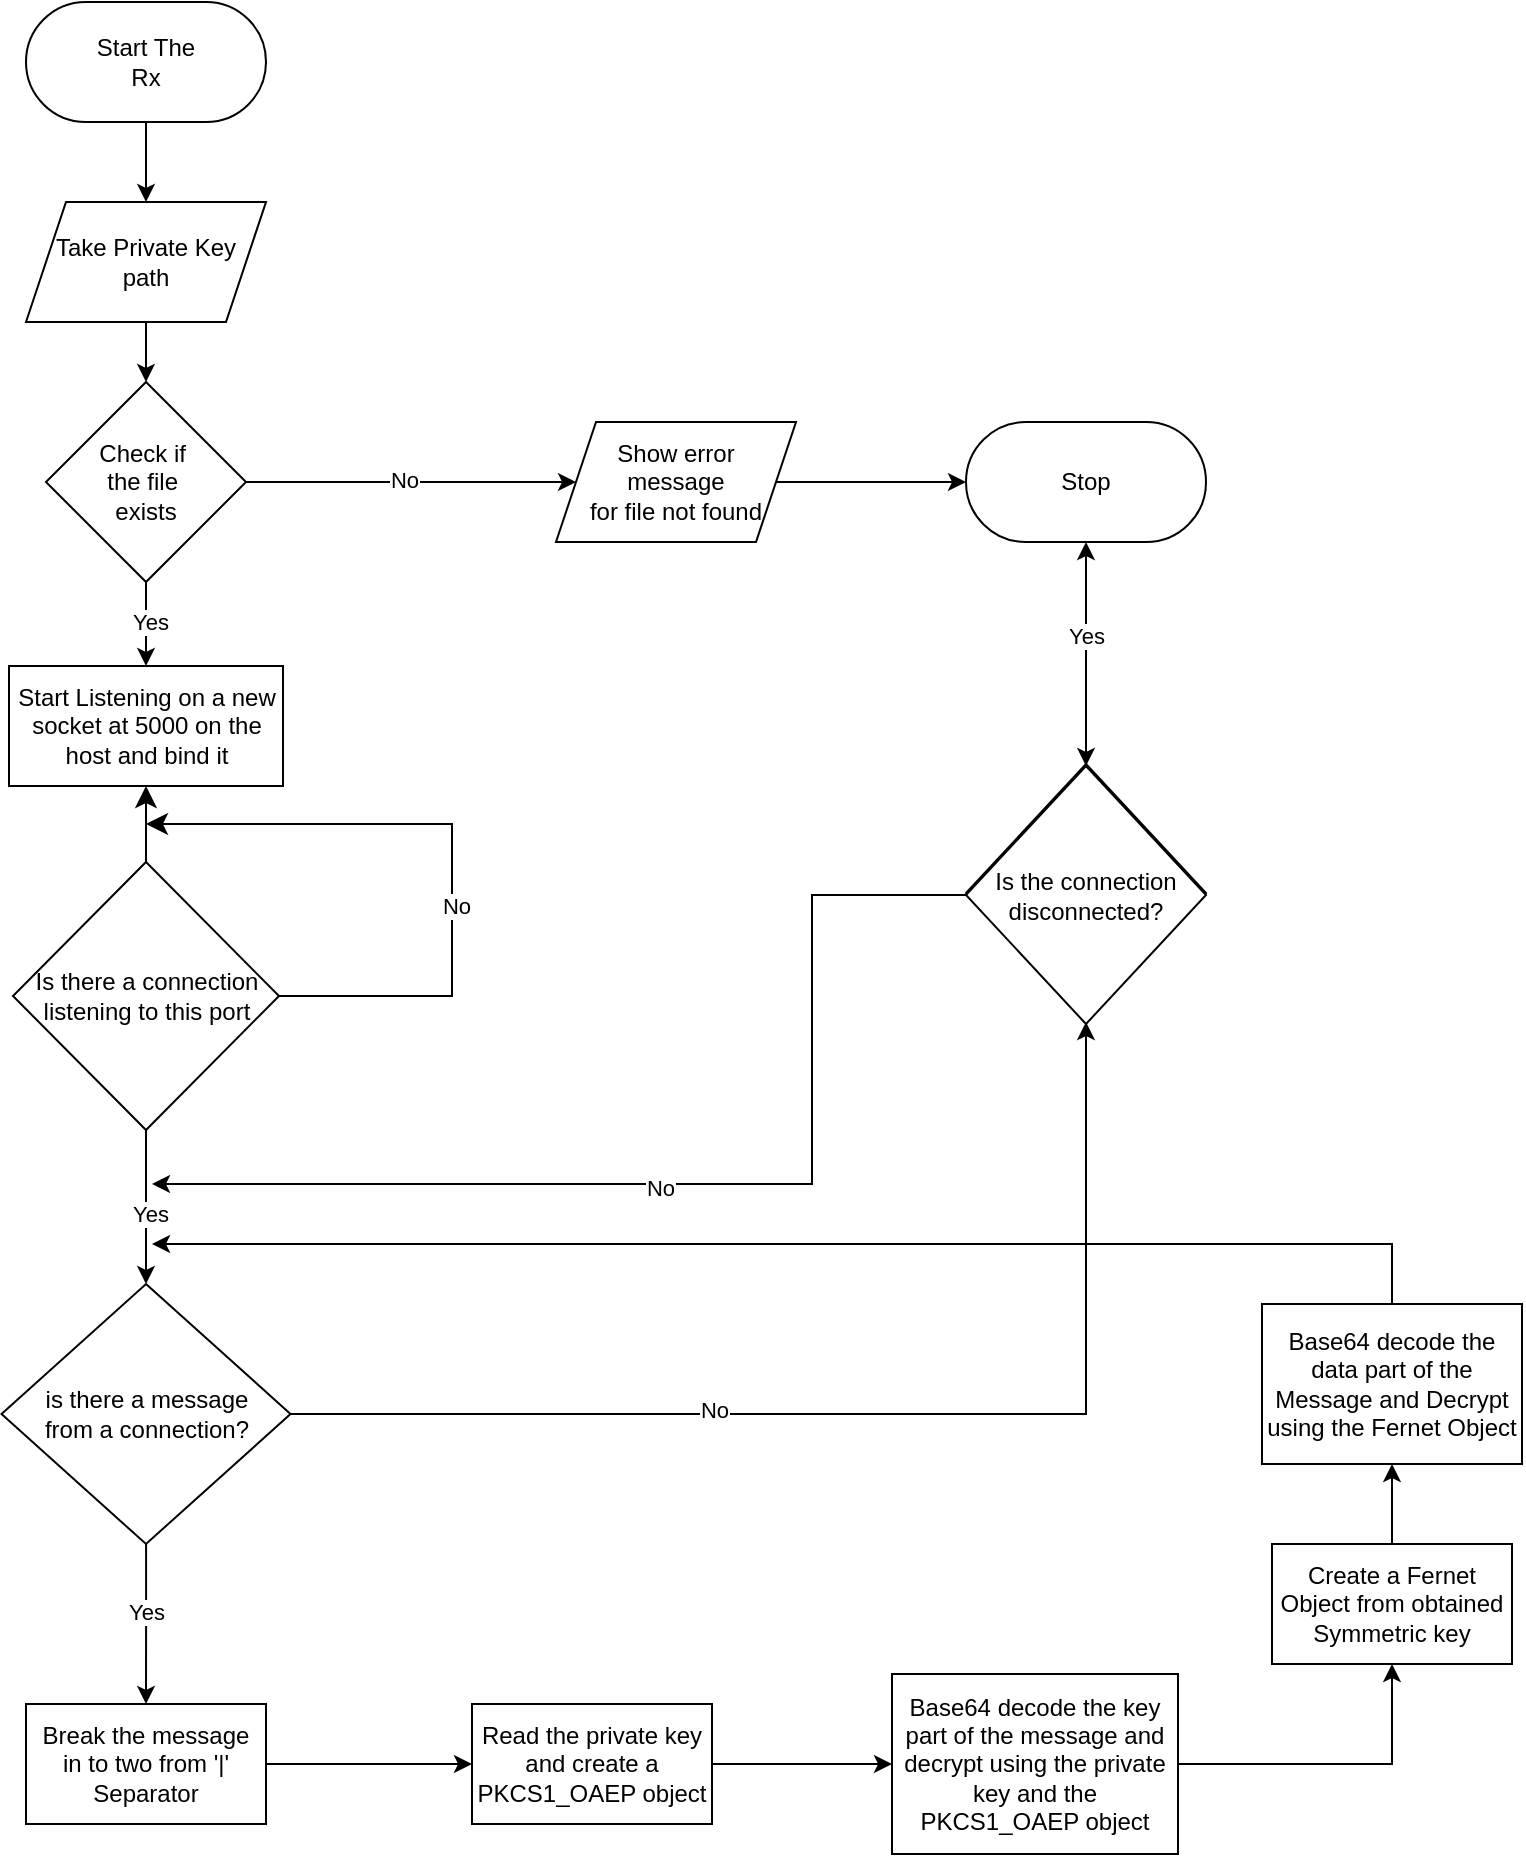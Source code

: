 <mxfile version="24.2.5" type="github">
  <diagram name="Page-1" id="AmtjGHkQkYa9CfD1JUIu">
    <mxGraphModel dx="1640" dy="1335" grid="1" gridSize="10" guides="1" tooltips="1" connect="1" arrows="1" fold="1" page="0" pageScale="1" pageWidth="850" pageHeight="1100" math="0" shadow="0">
      <root>
        <mxCell id="0" />
        <mxCell id="1" parent="0" />
        <mxCell id="hNDmYx2iGcgmjt5Hm5wT-1" style="edgeStyle=orthogonalEdgeStyle;rounded=0;orthogonalLoop=1;jettySize=auto;html=1;" edge="1" parent="1" source="hNDmYx2iGcgmjt5Hm5wT-2" target="hNDmYx2iGcgmjt5Hm5wT-4">
          <mxGeometry relative="1" as="geometry" />
        </mxCell>
        <mxCell id="hNDmYx2iGcgmjt5Hm5wT-2" value="Start The&lt;br&gt;Rx" style="rounded=1;whiteSpace=wrap;html=1;arcSize=50;" vertex="1" parent="1">
          <mxGeometry x="-393" y="-161" width="120" height="60" as="geometry" />
        </mxCell>
        <mxCell id="hNDmYx2iGcgmjt5Hm5wT-3" style="edgeStyle=orthogonalEdgeStyle;rounded=0;orthogonalLoop=1;jettySize=auto;html=1;entryX=0.5;entryY=0;entryDx=0;entryDy=0;" edge="1" parent="1" source="hNDmYx2iGcgmjt5Hm5wT-4" target="hNDmYx2iGcgmjt5Hm5wT-9">
          <mxGeometry relative="1" as="geometry" />
        </mxCell>
        <mxCell id="hNDmYx2iGcgmjt5Hm5wT-4" value="Take Private Key &lt;br&gt;path" style="shape=parallelogram;perimeter=parallelogramPerimeter;whiteSpace=wrap;html=1;fixedSize=1;" vertex="1" parent="1">
          <mxGeometry x="-393" y="-61" width="120" height="60" as="geometry" />
        </mxCell>
        <mxCell id="hNDmYx2iGcgmjt5Hm5wT-5" style="edgeStyle=orthogonalEdgeStyle;rounded=0;orthogonalLoop=1;jettySize=auto;html=1;" edge="1" parent="1" source="hNDmYx2iGcgmjt5Hm5wT-9" target="hNDmYx2iGcgmjt5Hm5wT-12">
          <mxGeometry relative="1" as="geometry">
            <mxPoint x="-133" y="79" as="targetPoint" />
          </mxGeometry>
        </mxCell>
        <mxCell id="hNDmYx2iGcgmjt5Hm5wT-6" value="No" style="edgeLabel;html=1;align=center;verticalAlign=middle;resizable=0;points=[];" vertex="1" connectable="0" parent="hNDmYx2iGcgmjt5Hm5wT-5">
          <mxGeometry x="-0.046" y="1" relative="1" as="geometry">
            <mxPoint as="offset" />
          </mxGeometry>
        </mxCell>
        <mxCell id="hNDmYx2iGcgmjt5Hm5wT-7" style="edgeStyle=orthogonalEdgeStyle;rounded=0;orthogonalLoop=1;jettySize=auto;html=1;" edge="1" parent="1" source="hNDmYx2iGcgmjt5Hm5wT-9" target="hNDmYx2iGcgmjt5Hm5wT-13">
          <mxGeometry relative="1" as="geometry" />
        </mxCell>
        <mxCell id="hNDmYx2iGcgmjt5Hm5wT-8" value="Yes" style="edgeLabel;html=1;align=center;verticalAlign=middle;resizable=0;points=[];" vertex="1" connectable="0" parent="hNDmYx2iGcgmjt5Hm5wT-7">
          <mxGeometry x="-0.05" y="2" relative="1" as="geometry">
            <mxPoint as="offset" />
          </mxGeometry>
        </mxCell>
        <mxCell id="hNDmYx2iGcgmjt5Hm5wT-9" value="&lt;div&gt;Check if&amp;nbsp;&lt;/div&gt;&lt;div&gt;the file&amp;nbsp;&lt;/div&gt;&lt;div&gt;exists&lt;/div&gt;" style="rhombus;whiteSpace=wrap;html=1;" vertex="1" parent="1">
          <mxGeometry x="-383" y="29" width="100" height="100" as="geometry" />
        </mxCell>
        <mxCell id="hNDmYx2iGcgmjt5Hm5wT-10" value="Stop" style="rounded=1;whiteSpace=wrap;html=1;arcSize=50;" vertex="1" parent="1">
          <mxGeometry x="77" y="49" width="120" height="60" as="geometry" />
        </mxCell>
        <mxCell id="hNDmYx2iGcgmjt5Hm5wT-11" style="edgeStyle=orthogonalEdgeStyle;rounded=0;orthogonalLoop=1;jettySize=auto;html=1;entryX=0;entryY=0.5;entryDx=0;entryDy=0;" edge="1" parent="1" source="hNDmYx2iGcgmjt5Hm5wT-12" target="hNDmYx2iGcgmjt5Hm5wT-10">
          <mxGeometry relative="1" as="geometry" />
        </mxCell>
        <mxCell id="hNDmYx2iGcgmjt5Hm5wT-12" value="Show error&lt;br&gt;message&lt;br&gt;for file not found" style="shape=parallelogram;perimeter=parallelogramPerimeter;whiteSpace=wrap;html=1;fixedSize=1;" vertex="1" parent="1">
          <mxGeometry x="-128" y="49" width="120" height="60" as="geometry" />
        </mxCell>
        <mxCell id="hNDmYx2iGcgmjt5Hm5wT-13" value="Start Listening on a new socket at 5000 on the host and bind it" style="rounded=0;whiteSpace=wrap;html=1;" vertex="1" parent="1">
          <mxGeometry x="-401.5" y="171" width="137" height="60" as="geometry" />
        </mxCell>
        <mxCell id="hNDmYx2iGcgmjt5Hm5wT-17" style="edgeStyle=none;curved=1;rounded=0;orthogonalLoop=1;jettySize=auto;html=1;entryX=0.5;entryY=1;entryDx=0;entryDy=0;fontSize=12;startSize=8;endSize=8;" edge="1" parent="1" source="hNDmYx2iGcgmjt5Hm5wT-16" target="hNDmYx2iGcgmjt5Hm5wT-13">
          <mxGeometry relative="1" as="geometry" />
        </mxCell>
        <mxCell id="hNDmYx2iGcgmjt5Hm5wT-18" style="edgeStyle=orthogonalEdgeStyle;rounded=0;orthogonalLoop=1;jettySize=auto;html=1;fontSize=12;startSize=8;endSize=8;" edge="1" parent="1" source="hNDmYx2iGcgmjt5Hm5wT-16">
          <mxGeometry relative="1" as="geometry">
            <mxPoint x="-333" y="250" as="targetPoint" />
            <Array as="points">
              <mxPoint x="-180" y="336" />
              <mxPoint x="-180" y="250" />
              <mxPoint x="-330" y="250" />
            </Array>
          </mxGeometry>
        </mxCell>
        <mxCell id="hNDmYx2iGcgmjt5Hm5wT-21" value="No" style="edgeLabel;html=1;align=center;verticalAlign=middle;resizable=0;points=[];" vertex="1" connectable="0" parent="hNDmYx2iGcgmjt5Hm5wT-18">
          <mxGeometry x="-0.188" y="-2" relative="1" as="geometry">
            <mxPoint as="offset" />
          </mxGeometry>
        </mxCell>
        <mxCell id="hNDmYx2iGcgmjt5Hm5wT-19" style="edgeStyle=orthogonalEdgeStyle;rounded=0;orthogonalLoop=1;jettySize=auto;html=1;" edge="1" parent="1" source="hNDmYx2iGcgmjt5Hm5wT-16">
          <mxGeometry relative="1" as="geometry">
            <mxPoint x="-333" y="480" as="targetPoint" />
          </mxGeometry>
        </mxCell>
        <mxCell id="hNDmYx2iGcgmjt5Hm5wT-20" value="Yes" style="edgeLabel;html=1;align=center;verticalAlign=middle;resizable=0;points=[];" vertex="1" connectable="0" parent="hNDmYx2iGcgmjt5Hm5wT-19">
          <mxGeometry x="0.084" y="1" relative="1" as="geometry">
            <mxPoint as="offset" />
          </mxGeometry>
        </mxCell>
        <mxCell id="hNDmYx2iGcgmjt5Hm5wT-16" value="Is there a connection listening to this port" style="rhombus;whiteSpace=wrap;html=1;" vertex="1" parent="1">
          <mxGeometry x="-399.5" y="269" width="133" height="134" as="geometry" />
        </mxCell>
        <mxCell id="hNDmYx2iGcgmjt5Hm5wT-24" style="edgeStyle=orthogonalEdgeStyle;rounded=0;orthogonalLoop=1;jettySize=auto;html=1;" edge="1" parent="1" source="hNDmYx2iGcgmjt5Hm5wT-23" target="hNDmYx2iGcgmjt5Hm5wT-10">
          <mxGeometry relative="1" as="geometry" />
        </mxCell>
        <mxCell id="hNDmYx2iGcgmjt5Hm5wT-34" value="Yes" style="edgeLabel;html=1;align=center;verticalAlign=middle;resizable=0;points=[];" vertex="1" connectable="0" parent="hNDmYx2iGcgmjt5Hm5wT-24">
          <mxGeometry x="0.15" relative="1" as="geometry">
            <mxPoint as="offset" />
          </mxGeometry>
        </mxCell>
        <mxCell id="hNDmYx2iGcgmjt5Hm5wT-31" value="" style="edgeStyle=orthogonalEdgeStyle;rounded=0;orthogonalLoop=1;jettySize=auto;html=1;" edge="1" parent="1" source="hNDmYx2iGcgmjt5Hm5wT-23" target="hNDmYx2iGcgmjt5Hm5wT-30">
          <mxGeometry relative="1" as="geometry" />
        </mxCell>
        <mxCell id="hNDmYx2iGcgmjt5Hm5wT-23" value="Is the connection&lt;br&gt;disconnected?" style="rhombus;whiteSpace=wrap;html=1;" vertex="1" parent="1">
          <mxGeometry x="77" y="220" width="120" height="129" as="geometry" />
        </mxCell>
        <mxCell id="hNDmYx2iGcgmjt5Hm5wT-28" style="edgeStyle=orthogonalEdgeStyle;rounded=0;orthogonalLoop=1;jettySize=auto;html=1;" edge="1" parent="1" source="hNDmYx2iGcgmjt5Hm5wT-27" target="hNDmYx2iGcgmjt5Hm5wT-23">
          <mxGeometry relative="1" as="geometry" />
        </mxCell>
        <mxCell id="hNDmYx2iGcgmjt5Hm5wT-29" value="No" style="edgeLabel;html=1;align=center;verticalAlign=middle;resizable=0;points=[];" vertex="1" connectable="0" parent="hNDmYx2iGcgmjt5Hm5wT-28">
          <mxGeometry x="-0.29" y="2" relative="1" as="geometry">
            <mxPoint as="offset" />
          </mxGeometry>
        </mxCell>
        <mxCell id="hNDmYx2iGcgmjt5Hm5wT-35" style="edgeStyle=orthogonalEdgeStyle;rounded=0;orthogonalLoop=1;jettySize=auto;html=1;entryX=0.5;entryY=0;entryDx=0;entryDy=0;" edge="1" parent="1" source="hNDmYx2iGcgmjt5Hm5wT-27" target="hNDmYx2iGcgmjt5Hm5wT-37">
          <mxGeometry relative="1" as="geometry">
            <mxPoint x="-333.0" y="680" as="targetPoint" />
          </mxGeometry>
        </mxCell>
        <mxCell id="hNDmYx2iGcgmjt5Hm5wT-36" value="Yes" style="edgeLabel;html=1;align=center;verticalAlign=middle;resizable=0;points=[];" vertex="1" connectable="0" parent="hNDmYx2iGcgmjt5Hm5wT-35">
          <mxGeometry x="-0.161" relative="1" as="geometry">
            <mxPoint as="offset" />
          </mxGeometry>
        </mxCell>
        <mxCell id="hNDmYx2iGcgmjt5Hm5wT-27" value="is there a message&lt;br&gt;from a connection?" style="rhombus;whiteSpace=wrap;html=1;" vertex="1" parent="1">
          <mxGeometry x="-405.25" y="480" width="144.5" height="130" as="geometry" />
        </mxCell>
        <mxCell id="hNDmYx2iGcgmjt5Hm5wT-32" style="edgeStyle=orthogonalEdgeStyle;rounded=0;orthogonalLoop=1;jettySize=auto;html=1;" edge="1" parent="1" source="hNDmYx2iGcgmjt5Hm5wT-30">
          <mxGeometry relative="1" as="geometry">
            <mxPoint x="-330" y="430" as="targetPoint" />
            <Array as="points">
              <mxPoint y="286" />
              <mxPoint y="430" />
            </Array>
          </mxGeometry>
        </mxCell>
        <mxCell id="hNDmYx2iGcgmjt5Hm5wT-33" value="No" style="edgeLabel;html=1;align=center;verticalAlign=middle;resizable=0;points=[];" vertex="1" connectable="0" parent="hNDmYx2iGcgmjt5Hm5wT-32">
          <mxGeometry x="0.081" y="2" relative="1" as="geometry">
            <mxPoint as="offset" />
          </mxGeometry>
        </mxCell>
        <mxCell id="hNDmYx2iGcgmjt5Hm5wT-30" value="Is the connection&lt;br&gt;disconnected?" style="rhombus;whiteSpace=wrap;html=1;" vertex="1" parent="1">
          <mxGeometry x="77" y="221" width="120" height="129" as="geometry" />
        </mxCell>
        <mxCell id="hNDmYx2iGcgmjt5Hm5wT-39" style="edgeStyle=orthogonalEdgeStyle;rounded=0;orthogonalLoop=1;jettySize=auto;html=1;entryX=0;entryY=0.5;entryDx=0;entryDy=0;" edge="1" parent="1" source="hNDmYx2iGcgmjt5Hm5wT-37" target="hNDmYx2iGcgmjt5Hm5wT-40">
          <mxGeometry relative="1" as="geometry">
            <mxPoint x="-120" y="720" as="targetPoint" />
          </mxGeometry>
        </mxCell>
        <mxCell id="hNDmYx2iGcgmjt5Hm5wT-37" value="Break the message&lt;br&gt;in to two from &#39;|&#39; Separator" style="rounded=0;whiteSpace=wrap;html=1;" vertex="1" parent="1">
          <mxGeometry x="-393" y="690" width="120" height="60" as="geometry" />
        </mxCell>
        <mxCell id="hNDmYx2iGcgmjt5Hm5wT-41" style="edgeStyle=orthogonalEdgeStyle;rounded=0;orthogonalLoop=1;jettySize=auto;html=1;entryX=0;entryY=0.5;entryDx=0;entryDy=0;" edge="1" parent="1" source="hNDmYx2iGcgmjt5Hm5wT-40" target="hNDmYx2iGcgmjt5Hm5wT-42">
          <mxGeometry relative="1" as="geometry">
            <mxPoint x="-30" y="730" as="targetPoint" />
          </mxGeometry>
        </mxCell>
        <mxCell id="hNDmYx2iGcgmjt5Hm5wT-40" value="Read the private key and create a PKCS1_OAEP object" style="rounded=0;whiteSpace=wrap;html=1;" vertex="1" parent="1">
          <mxGeometry x="-170" y="690" width="120" height="60" as="geometry" />
        </mxCell>
        <mxCell id="hNDmYx2iGcgmjt5Hm5wT-46" style="edgeStyle=orthogonalEdgeStyle;rounded=0;orthogonalLoop=1;jettySize=auto;html=1;" edge="1" parent="1" source="hNDmYx2iGcgmjt5Hm5wT-42" target="hNDmYx2iGcgmjt5Hm5wT-45">
          <mxGeometry relative="1" as="geometry" />
        </mxCell>
        <mxCell id="hNDmYx2iGcgmjt5Hm5wT-42" value="Base64 decode the key part of the message and decrypt using the private key and the PKCS1_OAEP object" style="whiteSpace=wrap;html=1;" vertex="1" parent="1">
          <mxGeometry x="40" y="675" width="143" height="90" as="geometry" />
        </mxCell>
        <mxCell id="hNDmYx2iGcgmjt5Hm5wT-49" style="edgeStyle=orthogonalEdgeStyle;rounded=0;orthogonalLoop=1;jettySize=auto;html=1;" edge="1" parent="1" source="hNDmYx2iGcgmjt5Hm5wT-44">
          <mxGeometry relative="1" as="geometry">
            <mxPoint x="-330" y="460" as="targetPoint" />
            <Array as="points">
              <mxPoint x="290" y="460" />
            </Array>
          </mxGeometry>
        </mxCell>
        <mxCell id="hNDmYx2iGcgmjt5Hm5wT-44" value="Base64 decode the data part of the Message and Decrypt using the Fernet Object" style="rounded=1;whiteSpace=wrap;html=1;arcSize=0;" vertex="1" parent="1">
          <mxGeometry x="225" y="490" width="130" height="80" as="geometry" />
        </mxCell>
        <mxCell id="hNDmYx2iGcgmjt5Hm5wT-48" style="edgeStyle=orthogonalEdgeStyle;rounded=0;orthogonalLoop=1;jettySize=auto;html=1;exitX=0.5;exitY=0;exitDx=0;exitDy=0;entryX=0.5;entryY=1;entryDx=0;entryDy=0;" edge="1" parent="1" source="hNDmYx2iGcgmjt5Hm5wT-45" target="hNDmYx2iGcgmjt5Hm5wT-44">
          <mxGeometry relative="1" as="geometry" />
        </mxCell>
        <mxCell id="hNDmYx2iGcgmjt5Hm5wT-45" value="Create a Fernet Object from obtained Symmetric key" style="rounded=0;whiteSpace=wrap;html=1;" vertex="1" parent="1">
          <mxGeometry x="230" y="610" width="120" height="60" as="geometry" />
        </mxCell>
      </root>
    </mxGraphModel>
  </diagram>
</mxfile>

